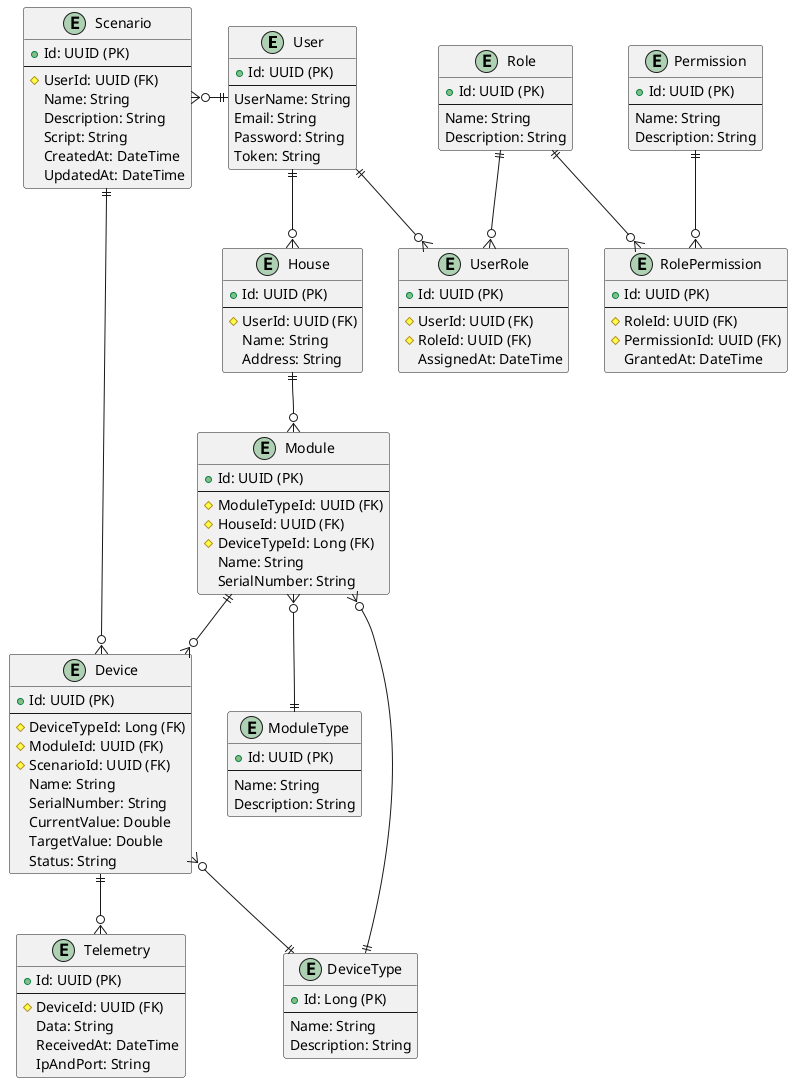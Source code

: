 @startuml
entity User {
  + Id: UUID (PK)
  --
  UserName: String
  Email: String
  Password: String
  Token: String
}

entity Role {
  + Id: UUID (PK)
  --
  Name: String
  Description: String
}

entity UserRole {
  + Id: UUID (PK)
  --
  # UserId: UUID (FK)
  # RoleId: UUID (FK)
  AssignedAt: DateTime
}

entity Permission {
  + Id: UUID (PK)
  --
  Name: String
  Description: String
}

entity RolePermission {
  + Id: UUID (PK)
  --
  # RoleId: UUID (FK)
  # PermissionId: UUID (FK)
  GrantedAt: DateTime
}

entity House {
  + Id: UUID (PK)
  --
  # UserId: UUID (FK)
  Name: String
  Address: String
}

entity Module {
  + Id: UUID (PK)
  --
  # ModuleTypeId: UUID (FK)
  # HouseId: UUID (FK)
  # DeviceTypeId: Long (FK)
  Name: String
  SerialNumber: String
}

entity ModuleType {
  + Id: UUID (PK)
  --
  Name: String
  Description: String
}

entity Device {
  + Id: UUID (PK)
  --
  # DeviceTypeId: Long (FK)
  # ModuleId: UUID (FK)
  # ScenarioId: UUID (FK)
  Name: String
  SerialNumber: String
  CurrentValue: Double
  TargetValue: Double
  Status: String
}

entity DeviceType {
  + Id: Long (PK)
  --
  Name: String
  Description: String
}

entity Telemetry {
  + Id: UUID (PK)
  --
  # DeviceId: UUID (FK)
  Data: String
  ReceivedAt: DateTime
  IpAndPort: String
}

entity Scenario {
  + Id: UUID (PK)
  --
  # UserId: UUID (FK)
  Name: String
  Description: String
  Script: String
  CreatedAt: DateTime
  UpdatedAt: DateTime
}

User ||--o{ UserRole
Role ||--o{ UserRole
Role ||--o{ RolePermission
Permission ||--o{ RolePermission
User ||--o{ House
Device }o--|| DeviceType
House ||--o{ Module
Module ||--o{ Device
Module }o--|| ModuleType
Module }o--|| DeviceType
Device ||--o{ Telemetry
Scenario }o-right-|| User
Scenario ||--o{ Device

@enduml
